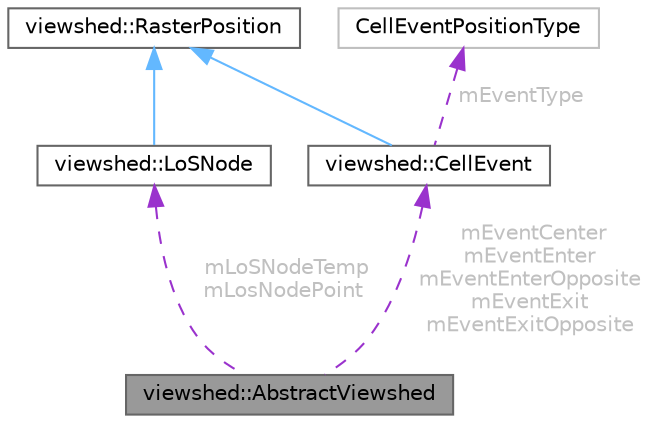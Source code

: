 digraph "viewshed::AbstractViewshed"
{
 // LATEX_PDF_SIZE
  bgcolor="transparent";
  edge [fontname=Helvetica,fontsize=10,labelfontname=Helvetica,labelfontsize=10];
  node [fontname=Helvetica,fontsize=10,shape=box,height=0.2,width=0.4];
  Node1 [id="Node000001",label="viewshed::AbstractViewshed",height=0.2,width=0.4,color="gray40", fillcolor="grey60", style="filled", fontcolor="black",tooltip="Abstract class that represents viewshed calculation from this class specific implementations ( Viewsh..."];
  Node2 -> Node1 [id="edge1_Node000001_Node000002",dir="back",color="darkorchid3",style="dashed",tooltip=" ",label=" mLoSNodeTemp\nmLosNodePoint",fontcolor="grey" ];
  Node2 [id="Node000002",label="viewshed::LoSNode",height=0.2,width=0.4,color="gray40", fillcolor="white", style="filled",URL="$classviewshed_1_1LoSNode.html",tooltip="Representation of single cell that creates a point on LoS."];
  Node3 -> Node2 [id="edge2_Node000002_Node000003",dir="back",color="steelblue1",style="solid",tooltip=" "];
  Node3 [id="Node000003",label="viewshed::RasterPosition",height=0.2,width=0.4,color="gray40", fillcolor="white", style="filled",URL="$classviewshed_1_1RasterPosition.html",tooltip="Class to represent position on raster in term of row and column."];
  Node4 -> Node1 [id="edge3_Node000001_Node000004",dir="back",color="darkorchid3",style="dashed",tooltip=" ",label=" mEventCenter\nmEventEnter\nmEventEnterOpposite\nmEventExit\nmEventExitOpposite",fontcolor="grey" ];
  Node4 [id="Node000004",label="viewshed::CellEvent",height=0.2,width=0.4,color="gray40", fillcolor="white", style="filled",URL="$classviewshed_1_1CellEvent.html",tooltip="Class representing cell events for Van Kreveld's plane sweep algorithm. Stores cell position (row and..."];
  Node3 -> Node4 [id="edge4_Node000004_Node000003",dir="back",color="steelblue1",style="solid",tooltip=" "];
  Node5 -> Node4 [id="edge5_Node000004_Node000005",dir="back",color="darkorchid3",style="dashed",tooltip=" ",label=" mEventType",fontcolor="grey" ];
  Node5 [id="Node000005",label="CellEventPositionType",height=0.2,width=0.4,color="grey75", fillcolor="white", style="filled",tooltip=" "];
}
